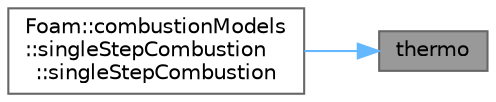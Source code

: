 digraph "thermo"
{
 // LATEX_PDF_SIZE
  bgcolor="transparent";
  edge [fontname=Helvetica,fontsize=10,labelfontname=Helvetica,labelfontsize=10];
  node [fontname=Helvetica,fontsize=10,shape=box,height=0.2,width=0.4];
  rankdir="RL";
  Node1 [id="Node000001",label="thermo",height=0.2,width=0.4,color="gray40", fillcolor="grey60", style="filled", fontcolor="black",tooltip=" "];
  Node1 -> Node2 [id="edge1_Node000001_Node000002",dir="back",color="steelblue1",style="solid",tooltip=" "];
  Node2 [id="Node000002",label="Foam::combustionModels\l::singleStepCombustion\l::singleStepCombustion",height=0.2,width=0.4,color="grey40", fillcolor="white", style="filled",URL="$classFoam_1_1combustionModels_1_1singleStepCombustion.html#a2e173a1644b822f33211cf3b9132d13f",tooltip=" "];
}
